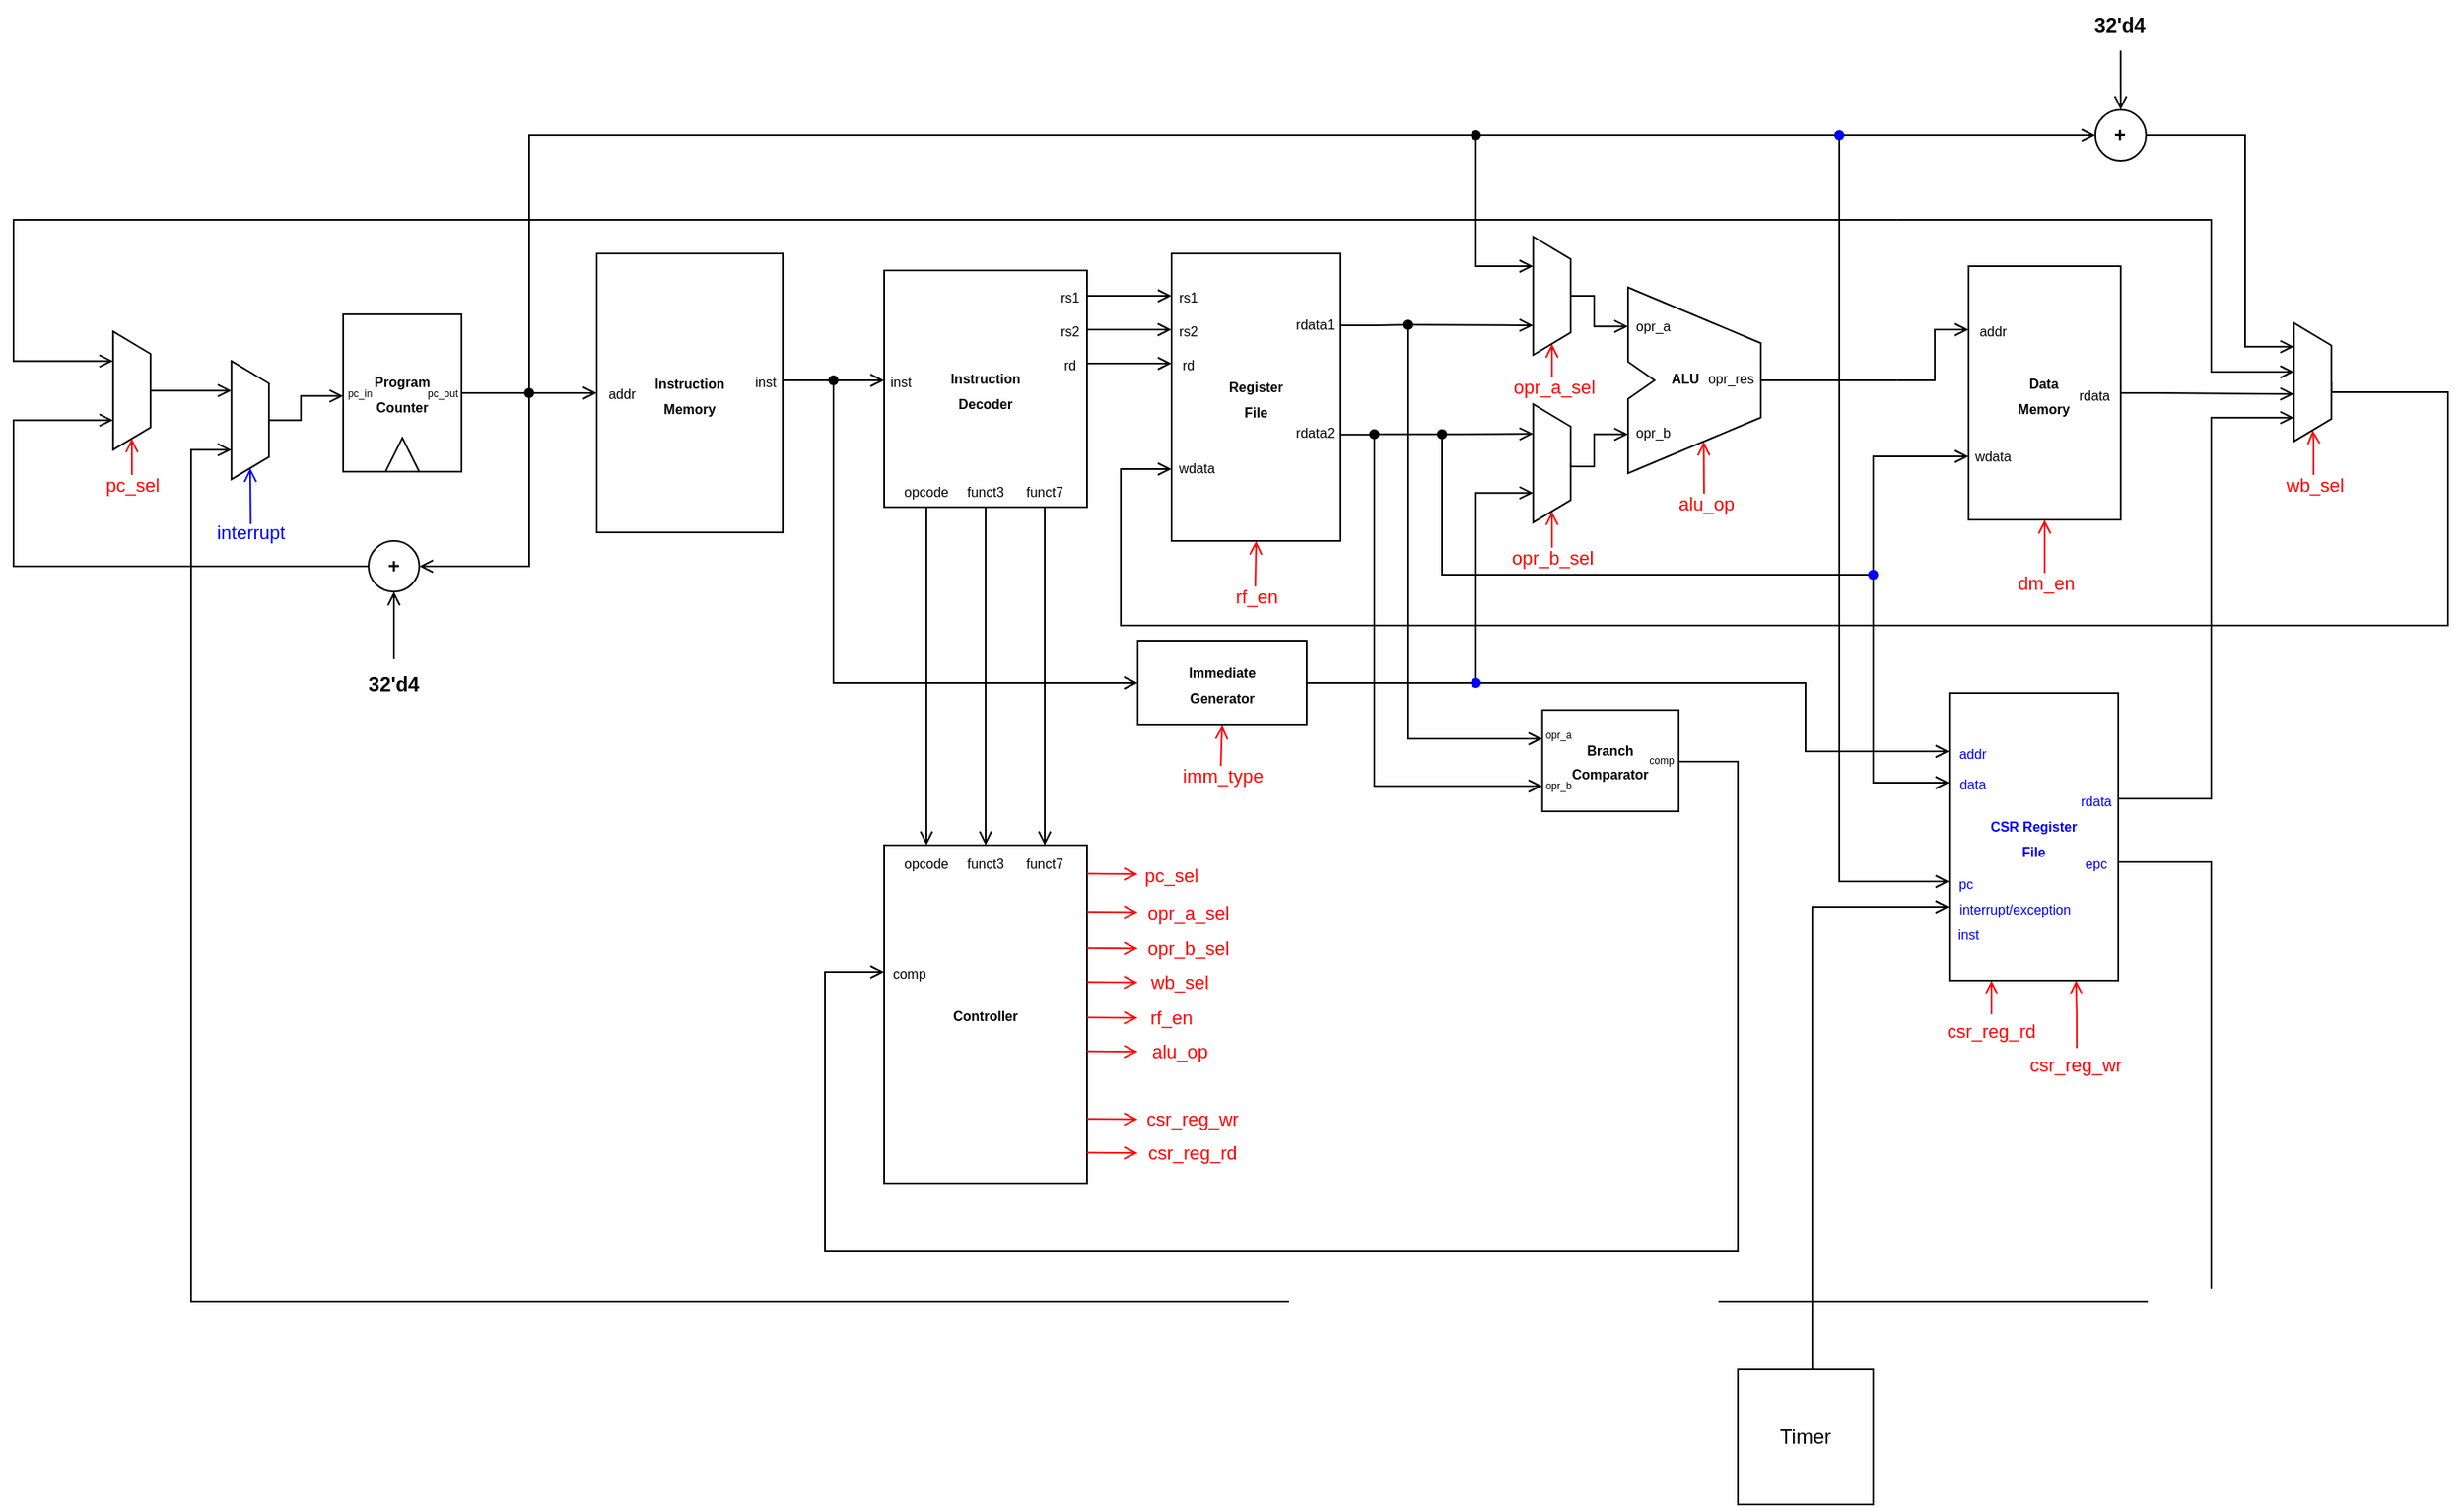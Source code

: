 <mxfile version="22.1.16" type="device">
  <diagram name="Page-1" id="CvoveaO1OZSmyB3_vTiZ">
    <mxGraphModel dx="2640" dy="1012" grid="0" gridSize="10" guides="1" tooltips="1" connect="1" arrows="1" fold="1" page="0" pageScale="1" pageWidth="850" pageHeight="1100" math="0" shadow="0">
      <root>
        <mxCell id="0" />
        <mxCell id="1" parent="0" />
        <mxCell id="l-devMn7kbsb3ufRhfBE-1" value="" style="edgeStyle=orthogonalEdgeStyle;shape=connector;rounded=0;orthogonalLoop=1;jettySize=auto;html=1;exitX=0.5;exitY=1;exitDx=0;exitDy=0;exitPerimeter=0;labelBackgroundColor=default;strokeColor=#ff0000;align=center;verticalAlign=middle;fontFamily=Helvetica;fontSize=11;fontColor=default;endArrow=open;entryX=0.5;entryY=1;entryDx=0;entryDy=0;entryPerimeter=0;endFill=0;" edge="1" parent="1" target="l-devMn7kbsb3ufRhfBE-3">
          <mxGeometry relative="1" as="geometry">
            <mxPoint x="454.5" y="420" as="sourcePoint" />
          </mxGeometry>
        </mxCell>
        <mxCell id="l-devMn7kbsb3ufRhfBE-2" value="&lt;font color=&quot;#ff0000&quot;&gt;rf_en&lt;/font&gt;" style="edgeLabel;html=1;align=center;verticalAlign=middle;resizable=0;points=[];fontSize=11;fontFamily=Helvetica;fontColor=default;" connectable="0" vertex="1" parent="l-devMn7kbsb3ufRhfBE-1">
          <mxGeometry x="-0.74" relative="1" as="geometry">
            <mxPoint y="6" as="offset" />
          </mxGeometry>
        </mxCell>
        <mxCell id="l-devMn7kbsb3ufRhfBE-3" value="&lt;b style=&quot;font-size: 8px;&quot;&gt;Register &lt;br&gt;File&lt;/b&gt;" style="rounded=0;whiteSpace=wrap;html=1;points=[[0,0,0,0,0],[0,0.25,0,0,0],[0,0.5,0,0,0],[0,0.75,0,0,0],[0,1,0,0,0],[0.25,0,0,0,0],[0.25,1,0,0,0],[0.5,0,0,0,0],[0.5,1,0,0,0],[0.75,0,0,0,0],[0.75,1,0,0,0],[1,0,0,0,0],[1,0.25,0,0,0],[1,0.5,0,0,0],[1,0.63,0,0,0],[1,0.75,0,0,0],[1,1,0,0,0]];" vertex="1" parent="1">
          <mxGeometry x="405" y="220" width="100" height="170" as="geometry" />
        </mxCell>
        <mxCell id="l-devMn7kbsb3ufRhfBE-4" value="&lt;b style=&quot;font-size: 8px;&quot;&gt;Instruction &lt;br&gt;Memory&lt;/b&gt;" style="rounded=0;whiteSpace=wrap;html=1;" vertex="1" parent="1">
          <mxGeometry x="65" y="220" width="110" height="165" as="geometry" />
        </mxCell>
        <mxCell id="l-devMn7kbsb3ufRhfBE-5" value="&lt;font style=&quot;font-size: 8px;&quot;&gt;&lt;b&gt;Instruction&lt;br&gt;Decoder&lt;/b&gt;&lt;/font&gt;" style="rounded=0;whiteSpace=wrap;html=1;" vertex="1" parent="1">
          <mxGeometry x="235" y="230" width="120" height="140" as="geometry" />
        </mxCell>
        <mxCell id="l-devMn7kbsb3ufRhfBE-6" style="edgeStyle=orthogonalEdgeStyle;rounded=0;orthogonalLoop=1;jettySize=auto;html=1;exitX=1;exitY=0.5;exitDx=0;exitDy=0;entryX=0;entryY=0.5;entryDx=0;entryDy=0;endArrow=open;endFill=0;" edge="1" parent="1" source="l-devMn7kbsb3ufRhfBE-18" target="l-devMn7kbsb3ufRhfBE-17">
          <mxGeometry relative="1" as="geometry" />
        </mxCell>
        <mxCell id="l-devMn7kbsb3ufRhfBE-7" value="&lt;font style=&quot;font-size: 8px;&quot;&gt;rs1&lt;/font&gt;" style="text;html=1;strokeColor=none;fillColor=none;align=center;verticalAlign=middle;whiteSpace=wrap;rounded=0;" vertex="1" parent="1">
          <mxGeometry x="405" y="240" width="20" height="10" as="geometry" />
        </mxCell>
        <mxCell id="l-devMn7kbsb3ufRhfBE-8" value="&lt;font style=&quot;font-size: 8px;&quot;&gt;rs2&lt;/font&gt;" style="text;html=1;strokeColor=none;fillColor=none;align=center;verticalAlign=middle;whiteSpace=wrap;rounded=0;" vertex="1" parent="1">
          <mxGeometry x="405" y="265" width="20" as="geometry" />
        </mxCell>
        <mxCell id="l-devMn7kbsb3ufRhfBE-9" value="&lt;font style=&quot;font-size: 8px;&quot;&gt;rd&lt;/font&gt;" style="text;html=1;strokeColor=none;fillColor=none;align=center;verticalAlign=middle;whiteSpace=wrap;rounded=0;" vertex="1" parent="1">
          <mxGeometry x="405" y="280" width="20" height="10" as="geometry" />
        </mxCell>
        <mxCell id="l-devMn7kbsb3ufRhfBE-10" value="&lt;font style=&quot;font-size: 8px;&quot;&gt;wdata&lt;/font&gt;" style="text;html=1;strokeColor=none;fillColor=none;align=center;verticalAlign=middle;whiteSpace=wrap;rounded=0;" vertex="1" parent="1">
          <mxGeometry x="405" y="341.1" width="30" height="10" as="geometry" />
        </mxCell>
        <mxCell id="l-devMn7kbsb3ufRhfBE-11" value="" style="endArrow=open;html=1;rounded=0;entryX=0;entryY=0.5;entryDx=0;entryDy=0;exitX=1;exitY=0.5;exitDx=0;exitDy=0;endFill=0;" edge="1" parent="1" source="l-devMn7kbsb3ufRhfBE-14" target="l-devMn7kbsb3ufRhfBE-7">
          <mxGeometry width="50" height="50" relative="1" as="geometry">
            <mxPoint x="355" y="250" as="sourcePoint" />
            <mxPoint x="405" y="200" as="targetPoint" />
          </mxGeometry>
        </mxCell>
        <mxCell id="l-devMn7kbsb3ufRhfBE-12" value="" style="endArrow=open;html=1;rounded=0;entryX=-0.004;entryY=0;entryDx=0;entryDy=0;entryPerimeter=0;exitX=1;exitY=0.5;exitDx=0;exitDy=0;endFill=0;" edge="1" parent="1" source="l-devMn7kbsb3ufRhfBE-16" target="l-devMn7kbsb3ufRhfBE-8">
          <mxGeometry width="50" height="50" relative="1" as="geometry">
            <mxPoint x="355" y="265" as="sourcePoint" />
            <mxPoint x="415" y="245" as="targetPoint" />
          </mxGeometry>
        </mxCell>
        <mxCell id="l-devMn7kbsb3ufRhfBE-13" value="" style="endArrow=open;html=1;rounded=0;exitX=1;exitY=0.5;exitDx=0;exitDy=0;entryX=0;entryY=0.5;entryDx=0;entryDy=0;endFill=0;" edge="1" parent="1" source="l-devMn7kbsb3ufRhfBE-15" target="l-devMn7kbsb3ufRhfBE-9">
          <mxGeometry width="50" height="50" relative="1" as="geometry">
            <mxPoint x="375" y="275" as="sourcePoint" />
            <mxPoint x="425" y="225" as="targetPoint" />
          </mxGeometry>
        </mxCell>
        <mxCell id="l-devMn7kbsb3ufRhfBE-14" value="&lt;font style=&quot;font-size: 8px;&quot;&gt;rs1&lt;/font&gt;" style="text;html=1;strokeColor=none;fillColor=none;align=center;verticalAlign=middle;whiteSpace=wrap;rounded=0;" vertex="1" parent="1">
          <mxGeometry x="335" y="240" width="20" height="10" as="geometry" />
        </mxCell>
        <mxCell id="l-devMn7kbsb3ufRhfBE-15" value="&lt;font style=&quot;font-size: 8px;&quot;&gt;rd&lt;/font&gt;" style="text;html=1;strokeColor=none;fillColor=none;align=center;verticalAlign=middle;whiteSpace=wrap;rounded=0;" vertex="1" parent="1">
          <mxGeometry x="335" y="280" width="20" height="10" as="geometry" />
        </mxCell>
        <mxCell id="l-devMn7kbsb3ufRhfBE-16" value="&lt;font style=&quot;font-size: 8px;&quot;&gt;rs2&lt;/font&gt;" style="text;html=1;strokeColor=none;fillColor=none;align=center;verticalAlign=middle;whiteSpace=wrap;rounded=0;" vertex="1" parent="1">
          <mxGeometry x="335" y="260" width="20" height="10" as="geometry" />
        </mxCell>
        <mxCell id="l-devMn7kbsb3ufRhfBE-17" value="&lt;font style=&quot;font-size: 8px;&quot;&gt;inst&lt;/font&gt;" style="text;html=1;strokeColor=none;fillColor=none;align=center;verticalAlign=middle;whiteSpace=wrap;rounded=0;" vertex="1" parent="1">
          <mxGeometry x="235" y="290" width="20" height="10" as="geometry" />
        </mxCell>
        <mxCell id="l-devMn7kbsb3ufRhfBE-18" value="&lt;font style=&quot;font-size: 8px;&quot;&gt;inst&lt;/font&gt;" style="text;html=1;strokeColor=none;fillColor=none;align=center;verticalAlign=middle;whiteSpace=wrap;rounded=0;" vertex="1" parent="1">
          <mxGeometry x="155" y="290" width="20" height="10" as="geometry" />
        </mxCell>
        <mxCell id="l-devMn7kbsb3ufRhfBE-19" style="edgeStyle=orthogonalEdgeStyle;rounded=0;orthogonalLoop=1;jettySize=auto;html=1;entryX=0.5;entryY=0;entryDx=0;entryDy=0;endArrow=open;endFill=0;" edge="1" parent="1" source="l-devMn7kbsb3ufRhfBE-20" target="l-devMn7kbsb3ufRhfBE-28">
          <mxGeometry relative="1" as="geometry">
            <mxPoint x="375" y="600.92" as="targetPoint" />
            <Array as="points">
              <mxPoint x="260" y="570" />
              <mxPoint x="260" y="570" />
            </Array>
          </mxGeometry>
        </mxCell>
        <mxCell id="l-devMn7kbsb3ufRhfBE-20" value="&lt;font style=&quot;font-size: 8px;&quot;&gt;opcode&lt;/font&gt;" style="text;html=1;strokeColor=none;fillColor=none;align=center;verticalAlign=middle;whiteSpace=wrap;rounded=0;" vertex="1" parent="1">
          <mxGeometry x="245" y="350" width="30" height="20" as="geometry" />
        </mxCell>
        <mxCell id="l-devMn7kbsb3ufRhfBE-21" style="edgeStyle=orthogonalEdgeStyle;rounded=0;orthogonalLoop=1;jettySize=auto;html=1;exitX=0.5;exitY=1;exitDx=0;exitDy=0;entryX=0.5;entryY=0;entryDx=0;entryDy=0;endArrow=open;endFill=0;" edge="1" parent="1" source="l-devMn7kbsb3ufRhfBE-22" target="l-devMn7kbsb3ufRhfBE-29">
          <mxGeometry relative="1" as="geometry" />
        </mxCell>
        <mxCell id="l-devMn7kbsb3ufRhfBE-22" value="&lt;font style=&quot;font-size: 8px;&quot;&gt;funct3&lt;/font&gt;" style="text;html=1;strokeColor=none;fillColor=none;align=center;verticalAlign=middle;whiteSpace=wrap;rounded=0;" vertex="1" parent="1">
          <mxGeometry x="280" y="350" width="30" height="20" as="geometry" />
        </mxCell>
        <mxCell id="l-devMn7kbsb3ufRhfBE-23" style="edgeStyle=orthogonalEdgeStyle;rounded=0;orthogonalLoop=1;jettySize=auto;html=1;exitX=0.5;exitY=1;exitDx=0;exitDy=0;entryX=0.5;entryY=0;entryDx=0;entryDy=0;endArrow=open;endFill=0;" edge="1" parent="1" source="l-devMn7kbsb3ufRhfBE-24" target="l-devMn7kbsb3ufRhfBE-30">
          <mxGeometry relative="1" as="geometry" />
        </mxCell>
        <mxCell id="l-devMn7kbsb3ufRhfBE-24" value="&lt;font style=&quot;font-size: 8px;&quot;&gt;funct7&lt;/font&gt;" style="text;html=1;strokeColor=none;fillColor=none;align=center;verticalAlign=middle;whiteSpace=wrap;rounded=0;" vertex="1" parent="1">
          <mxGeometry x="315" y="350" width="30" height="20" as="geometry" />
        </mxCell>
        <mxCell id="l-devMn7kbsb3ufRhfBE-25" style="edgeStyle=orthogonalEdgeStyle;rounded=0;orthogonalLoop=1;jettySize=auto;html=1;entryX=0.57;entryY=0.83;entryDx=0;entryDy=0;entryPerimeter=0;strokeColor=#ff0000;endArrow=open;endFill=0;" edge="1" parent="1" target="l-devMn7kbsb3ufRhfBE-32">
          <mxGeometry relative="1" as="geometry">
            <mxPoint x="685" y="400" as="targetPoint" />
            <mxPoint x="720" y="370" as="sourcePoint" />
          </mxGeometry>
        </mxCell>
        <mxCell id="l-devMn7kbsb3ufRhfBE-26" value="&lt;font color=&quot;#ff0000&quot;&gt;alu_op&lt;/font&gt;" style="edgeLabel;html=1;align=center;verticalAlign=middle;resizable=0;points=[];fontSize=11;fontFamily=Helvetica;fontColor=default;" connectable="0" vertex="1" parent="l-devMn7kbsb3ufRhfBE-25">
          <mxGeometry x="-0.888" relative="1" as="geometry">
            <mxPoint x="1" as="offset" />
          </mxGeometry>
        </mxCell>
        <mxCell id="l-devMn7kbsb3ufRhfBE-27" value="&lt;font style=&quot;font-size: 8px;&quot;&gt;&lt;b&gt;Controller&lt;/b&gt;&lt;/font&gt;" style="rounded=0;whiteSpace=wrap;html=1;points=[[0,0,0,0,0],[0,0.25,0,0,0],[0,0.5,0,0,0],[0,0.75,0,0,0],[0,1,0,0,0],[0.25,0,0,0,0],[0.25,1,0,0,0],[0.5,0,0,0,0],[0.5,1,0,0,0],[0.75,0,0,0,0],[0.75,1,0,0,0],[1,0.12,0,0,0],[1,0.31,0,0,0],[1,0.5,0,0,0],[1,0.69,0,0,0],[1,0.88,0,0,0]];" vertex="1" parent="1">
          <mxGeometry x="235" y="570" width="120" height="200" as="geometry" />
        </mxCell>
        <mxCell id="l-devMn7kbsb3ufRhfBE-28" value="&lt;font style=&quot;font-size: 8px;&quot;&gt;opcode&lt;/font&gt;" style="text;html=1;strokeColor=none;fillColor=none;align=center;verticalAlign=middle;whiteSpace=wrap;rounded=0;" vertex="1" parent="1">
          <mxGeometry x="245" y="570" width="30" height="20" as="geometry" />
        </mxCell>
        <mxCell id="l-devMn7kbsb3ufRhfBE-29" value="&lt;font style=&quot;font-size: 8px;&quot;&gt;funct3&lt;/font&gt;" style="text;html=1;strokeColor=none;fillColor=none;align=center;verticalAlign=middle;whiteSpace=wrap;rounded=0;" vertex="1" parent="1">
          <mxGeometry x="280" y="570" width="30" height="20" as="geometry" />
        </mxCell>
        <mxCell id="l-devMn7kbsb3ufRhfBE-30" value="&lt;font style=&quot;font-size: 8px;&quot;&gt;funct7&lt;/font&gt;" style="text;html=1;strokeColor=none;fillColor=none;align=center;verticalAlign=middle;whiteSpace=wrap;rounded=0;horizontal=1;" vertex="1" parent="1">
          <mxGeometry x="315" y="570" width="30" height="20" as="geometry" />
        </mxCell>
        <mxCell id="l-devMn7kbsb3ufRhfBE-31" style="edgeStyle=orthogonalEdgeStyle;rounded=0;orthogonalLoop=1;jettySize=auto;html=1;exitDx=0;exitDy=0;exitPerimeter=0;entryX=0;entryY=0.25;entryDx=0;entryDy=0;endArrow=open;endFill=0;" edge="1" parent="1" target="l-devMn7kbsb3ufRhfBE-37">
          <mxGeometry relative="1" as="geometry">
            <Array as="points">
              <mxPoint x="856.43" y="295" />
              <mxPoint x="856.43" y="265" />
            </Array>
            <mxPoint x="834.43" y="295" as="sourcePoint" />
          </mxGeometry>
        </mxCell>
        <mxCell id="l-devMn7kbsb3ufRhfBE-32" value="" style="verticalLabelPosition=bottom;verticalAlign=top;html=1;shape=mxgraph.basic.polygon;polyCoords=[[0,0],[1,0.3],[1,0.5],[1,0.7],[0,1],[0,0.6],[0.2,0.5],[0,0.4]];polyline=0;shadow=0;aspect=fixed;points=[[0,0.21,0,0,0],[0,0.79,0,0,0],[0.57,0.83,0,0,0],[1,0.5,0,0,0]];" vertex="1" parent="1">
          <mxGeometry x="675" y="240" width="78.57" height="110" as="geometry" />
        </mxCell>
        <mxCell id="l-devMn7kbsb3ufRhfBE-33" style="edgeStyle=orthogonalEdgeStyle;rounded=0;orthogonalLoop=1;jettySize=auto;html=1;exitDx=0;exitDy=0;entryX=0.75;entryY=1;entryDx=0;entryDy=0;endArrow=open;endFill=0;" edge="1" parent="1" source="l-devMn7kbsb3ufRhfBE-94" target="l-devMn7kbsb3ufRhfBE-70">
          <mxGeometry relative="1" as="geometry">
            <Array as="points">
              <mxPoint x="545" y="263" />
            </Array>
          </mxGeometry>
        </mxCell>
        <mxCell id="l-devMn7kbsb3ufRhfBE-34" style="edgeStyle=orthogonalEdgeStyle;rounded=0;orthogonalLoop=1;jettySize=auto;html=1;exitX=1;exitY=0.5;exitDx=0;exitDy=0;entryX=0.6;entryY=1;entryDx=0;entryDy=0;entryPerimeter=0;endArrow=open;endFill=0;fillColor=#e1d5e7;strokeColor=#000000;" edge="1" parent="1" source="l-devMn7kbsb3ufRhfBE-37" target="l-devMn7kbsb3ufRhfBE-122">
          <mxGeometry relative="1" as="geometry">
            <mxPoint x="1067.055" y="333.295" as="targetPoint" />
            <Array as="points">
              <mxPoint x="986" y="303" />
              <mxPoint x="1069" y="303" />
            </Array>
          </mxGeometry>
        </mxCell>
        <mxCell id="l-devMn7kbsb3ufRhfBE-35" style="edgeStyle=orthogonalEdgeStyle;shape=connector;rounded=0;orthogonalLoop=1;jettySize=auto;html=1;labelBackgroundColor=default;strokeColor=#ff0000;align=center;verticalAlign=middle;fontFamily=Helvetica;fontSize=11;fontColor=default;endArrow=open;entryX=0.5;entryY=1;entryDx=0;entryDy=0;endFill=0;" edge="1" parent="1" target="l-devMn7kbsb3ufRhfBE-37">
          <mxGeometry relative="1" as="geometry">
            <mxPoint x="921.43" y="410" as="sourcePoint" />
          </mxGeometry>
        </mxCell>
        <mxCell id="l-devMn7kbsb3ufRhfBE-36" value="&lt;font color=&quot;#ff0000&quot;&gt;dm_en&lt;/font&gt;" style="edgeLabel;html=1;align=center;verticalAlign=middle;resizable=0;points=[];fontSize=11;fontFamily=Helvetica;fontColor=default;" connectable="0" vertex="1" parent="l-devMn7kbsb3ufRhfBE-35">
          <mxGeometry x="-0.537" relative="1" as="geometry">
            <mxPoint y="12" as="offset" />
          </mxGeometry>
        </mxCell>
        <mxCell id="l-devMn7kbsb3ufRhfBE-37" value="&lt;font style=&quot;font-size: 8px;&quot;&gt;&lt;b&gt;Data&lt;br&gt;Memory&lt;/b&gt;&lt;/font&gt;" style="whiteSpace=wrap;html=1;" vertex="1" parent="1">
          <mxGeometry x="876.43" y="227.5" width="90" height="150" as="geometry" />
        </mxCell>
        <mxCell id="l-devMn7kbsb3ufRhfBE-38" style="edgeStyle=orthogonalEdgeStyle;shape=connector;rounded=0;orthogonalLoop=1;jettySize=auto;html=1;exitX=0.5;exitY=0;exitDx=0;exitDy=0;labelBackgroundColor=default;strokeColor=#000000;align=center;verticalAlign=middle;fontFamily=Helvetica;fontSize=11;fontColor=default;endArrow=open;entryX=0;entryY=0.75;entryDx=0;entryDy=0;entryPerimeter=0;endFill=0;" edge="1" parent="1" source="l-devMn7kbsb3ufRhfBE-122" target="l-devMn7kbsb3ufRhfBE-3">
          <mxGeometry relative="1" as="geometry">
            <mxPoint x="825" y="541.333" as="targetPoint" />
            <mxPoint x="1095.805" y="302.495" as="sourcePoint" />
            <Array as="points">
              <mxPoint x="1091" y="302" />
              <mxPoint x="1160" y="302" />
              <mxPoint x="1160" y="440" />
              <mxPoint x="375" y="440" />
              <mxPoint x="375" y="348" />
            </Array>
          </mxGeometry>
        </mxCell>
        <mxCell id="l-devMn7kbsb3ufRhfBE-39" value="" style="edgeStyle=orthogonalEdgeStyle;rounded=0;orthogonalLoop=1;jettySize=auto;html=1;exitX=1;exitY=0.5;exitDx=0;exitDy=0;entryDx=0;entryDy=0;endArrow=none;endFill=0;entryX=0.434;entryY=0.63;entryPerimeter=0;exitPerimeter=0;" edge="1" parent="1" source="l-devMn7kbsb3ufRhfBE-32">
          <mxGeometry relative="1" as="geometry">
            <mxPoint x="805.0" y="295" as="sourcePoint" />
            <mxPoint x="834.43" y="295" as="targetPoint" />
            <Array as="points">
              <mxPoint x="785" y="295" />
              <mxPoint x="785" y="295" />
            </Array>
          </mxGeometry>
        </mxCell>
        <mxCell id="l-devMn7kbsb3ufRhfBE-40" style="edgeStyle=orthogonalEdgeStyle;rounded=0;orthogonalLoop=1;jettySize=auto;html=1;entryX=0.4;entryY=1;entryDx=0;entryDy=0;entryPerimeter=0;endArrow=open;endFill=0;" edge="1" parent="1" target="l-devMn7kbsb3ufRhfBE-122">
          <mxGeometry relative="1" as="geometry">
            <mxPoint x="1067.055" y="302.495" as="targetPoint" />
            <Array as="points">
              <mxPoint x="1020" y="200" />
              <mxPoint x="1020" y="290" />
              <mxPoint x="1069" y="290" />
            </Array>
            <mxPoint x="834.43" y="200" as="sourcePoint" />
          </mxGeometry>
        </mxCell>
        <mxCell id="l-devMn7kbsb3ufRhfBE-41" style="edgeStyle=orthogonalEdgeStyle;shape=connector;rounded=0;orthogonalLoop=1;jettySize=auto;html=1;entryX=0;entryY=0.5;entryDx=0;entryDy=0;labelBackgroundColor=default;strokeColor=#000000;align=center;verticalAlign=middle;fontFamily=Helvetica;fontSize=11;fontColor=default;endArrow=open;endFill=0;exitX=0.55;exitY=0.767;exitDx=0;exitDy=0;exitPerimeter=0;" edge="1" parent="1" source="l-devMn7kbsb3ufRhfBE-144" target="l-devMn7kbsb3ufRhfBE-111">
          <mxGeometry relative="1" as="geometry">
            <Array as="points">
              <mxPoint x="780" y="474" />
              <mxPoint x="780" y="515" />
            </Array>
            <mxPoint x="834.43" y="295" as="sourcePoint" />
          </mxGeometry>
        </mxCell>
        <mxCell id="l-devMn7kbsb3ufRhfBE-42" value="" style="edgeStyle=orthogonalEdgeStyle;rounded=0;orthogonalLoop=1;jettySize=auto;html=1;entryX=0;entryY=0.5;entryDx=0;entryDy=0;endArrow=open;endFill=0;" edge="1" parent="1" source="l-devMn7kbsb3ufRhfBE-50" target="l-devMn7kbsb3ufRhfBE-4">
          <mxGeometry relative="1" as="geometry" />
        </mxCell>
        <mxCell id="l-devMn7kbsb3ufRhfBE-43" value="&lt;font style=&quot;font-size: 8px;&quot;&gt;&lt;b&gt;Program&lt;br&gt;Counter&lt;/b&gt;&lt;/font&gt;" style="rounded=0;whiteSpace=wrap;html=1;" vertex="1" parent="1">
          <mxGeometry x="-85" y="255.93" width="70" height="93.13" as="geometry" />
        </mxCell>
        <mxCell id="l-devMn7kbsb3ufRhfBE-44" value="" style="triangle;whiteSpace=wrap;html=1;rotation=-90;" vertex="1" parent="1">
          <mxGeometry x="-60" y="329.06" width="20" height="20" as="geometry" />
        </mxCell>
        <mxCell id="l-devMn7kbsb3ufRhfBE-45" value="&lt;b&gt;+&lt;/b&gt;" style="ellipse;whiteSpace=wrap;html=1;aspect=fixed;" vertex="1" parent="1">
          <mxGeometry x="951.43" y="135" width="30" height="30" as="geometry" />
        </mxCell>
        <mxCell id="l-devMn7kbsb3ufRhfBE-46" style="edgeStyle=orthogonalEdgeStyle;rounded=0;orthogonalLoop=1;jettySize=auto;html=1;entryX=0.2;entryY=1;entryDx=0;entryDy=0;entryPerimeter=0;endArrow=open;endFill=0;" edge="1" parent="1" source="l-devMn7kbsb3ufRhfBE-45" target="l-devMn7kbsb3ufRhfBE-122">
          <mxGeometry relative="1" as="geometry">
            <mxPoint x="1067.055" y="271.695" as="targetPoint" />
            <Array as="points">
              <mxPoint x="1040" y="150" />
              <mxPoint x="1040" y="275" />
            </Array>
          </mxGeometry>
        </mxCell>
        <mxCell id="l-devMn7kbsb3ufRhfBE-47" value="" style="edgeStyle=orthogonalEdgeStyle;rounded=0;orthogonalLoop=1;jettySize=auto;html=1;entryDx=0;entryDy=0;endArrow=none;endFill=0;" edge="1" parent="1" source="l-devMn7kbsb3ufRhfBE-43" target="l-devMn7kbsb3ufRhfBE-50">
          <mxGeometry relative="1" as="geometry">
            <mxPoint x="-15" y="302" as="sourcePoint" />
            <mxPoint x="65" y="303" as="targetPoint" />
          </mxGeometry>
        </mxCell>
        <mxCell id="l-devMn7kbsb3ufRhfBE-48" style="edgeStyle=orthogonalEdgeStyle;rounded=0;orthogonalLoop=1;jettySize=auto;html=1;entryX=0;entryY=0.5;entryDx=0;entryDy=0;endArrow=open;endFill=0;" edge="1" parent="1" source="l-devMn7kbsb3ufRhfBE-121" target="l-devMn7kbsb3ufRhfBE-45">
          <mxGeometry relative="1" as="geometry">
            <mxPoint x="816.43" y="160" as="targetPoint" />
            <Array as="points">
              <mxPoint x="816.43" y="150" />
              <mxPoint x="816.43" y="150" />
            </Array>
          </mxGeometry>
        </mxCell>
        <mxCell id="l-devMn7kbsb3ufRhfBE-49" style="edgeStyle=orthogonalEdgeStyle;rounded=0;orthogonalLoop=1;jettySize=auto;html=1;entryX=1;entryY=0.5;entryDx=0;entryDy=0;endArrow=open;endFill=0;" edge="1" parent="1" source="l-devMn7kbsb3ufRhfBE-50" target="l-devMn7kbsb3ufRhfBE-52">
          <mxGeometry relative="1" as="geometry">
            <Array as="points">
              <mxPoint x="25" y="405" />
            </Array>
          </mxGeometry>
        </mxCell>
        <mxCell id="l-devMn7kbsb3ufRhfBE-50" value="" style="shape=waypoint;sketch=0;fillStyle=solid;size=6;pointerEvents=1;points=[];fillColor=none;resizable=0;rotatable=0;perimeter=centerPerimeter;snapToPoint=1;" vertex="1" parent="1">
          <mxGeometry x="15" y="292.5" width="20" height="20" as="geometry" />
        </mxCell>
        <mxCell id="l-devMn7kbsb3ufRhfBE-51" style="edgeStyle=orthogonalEdgeStyle;rounded=0;orthogonalLoop=1;jettySize=auto;html=1;exitX=0.5;exitY=0;exitDx=0;exitDy=0;entryX=0.25;entryY=1;entryDx=0;entryDy=0;endArrow=open;endFill=0;" edge="1" parent="1" source="l-devMn7kbsb3ufRhfBE-79" target="l-devMn7kbsb3ufRhfBE-138">
          <mxGeometry relative="1" as="geometry">
            <Array as="points" />
          </mxGeometry>
        </mxCell>
        <mxCell id="l-devMn7kbsb3ufRhfBE-52" value="&lt;b&gt;+&lt;/b&gt;" style="ellipse;whiteSpace=wrap;html=1;aspect=fixed;" vertex="1" parent="1">
          <mxGeometry x="-70" y="390" width="30" height="30" as="geometry" />
        </mxCell>
        <mxCell id="l-devMn7kbsb3ufRhfBE-53" style="edgeStyle=orthogonalEdgeStyle;rounded=0;orthogonalLoop=1;jettySize=auto;html=1;entryX=0.5;entryY=1;entryDx=0;entryDy=0;endArrow=open;endFill=0;" edge="1" parent="1" source="l-devMn7kbsb3ufRhfBE-54" target="l-devMn7kbsb3ufRhfBE-52">
          <mxGeometry relative="1" as="geometry" />
        </mxCell>
        <mxCell id="l-devMn7kbsb3ufRhfBE-54" value="&lt;b&gt;32&#39;d4&lt;/b&gt;" style="text;html=1;strokeColor=none;fillColor=none;align=center;verticalAlign=middle;whiteSpace=wrap;rounded=0;" vertex="1" parent="1">
          <mxGeometry x="-85" y="460" width="60" height="30" as="geometry" />
        </mxCell>
        <mxCell id="l-devMn7kbsb3ufRhfBE-55" style="edgeStyle=orthogonalEdgeStyle;rounded=0;orthogonalLoop=1;jettySize=auto;html=1;entryX=0.5;entryY=0;entryDx=0;entryDy=0;endArrow=open;endFill=0;" edge="1" parent="1" source="l-devMn7kbsb3ufRhfBE-56" target="l-devMn7kbsb3ufRhfBE-45">
          <mxGeometry relative="1" as="geometry" />
        </mxCell>
        <mxCell id="l-devMn7kbsb3ufRhfBE-56" value="&lt;b&gt;32&#39;d4&lt;/b&gt;" style="text;html=1;strokeColor=none;fillColor=none;align=center;verticalAlign=middle;whiteSpace=wrap;rounded=0;" vertex="1" parent="1">
          <mxGeometry x="936.43" y="70" width="60" height="30" as="geometry" />
        </mxCell>
        <mxCell id="l-devMn7kbsb3ufRhfBE-57" value="&lt;font style=&quot;font-size: 8px;&quot;&gt;addr&lt;/font&gt;" style="text;html=1;strokeColor=none;fillColor=none;align=center;verticalAlign=middle;whiteSpace=wrap;rounded=0;" vertex="1" parent="1">
          <mxGeometry x="65" y="297.49" width="30" height="10" as="geometry" />
        </mxCell>
        <mxCell id="l-devMn7kbsb3ufRhfBE-58" style="edgeStyle=orthogonalEdgeStyle;rounded=0;orthogonalLoop=1;jettySize=auto;html=1;entryX=1;entryY=0.5;entryDx=0;entryDy=0;strokeColor=#ff0000;endArrow=open;endFill=0;" edge="1" parent="1" target="l-devMn7kbsb3ufRhfBE-60">
          <mxGeometry relative="1" as="geometry">
            <mxPoint x="630" y="400" as="sourcePoint" />
          </mxGeometry>
        </mxCell>
        <mxCell id="l-devMn7kbsb3ufRhfBE-59" value="&lt;font color=&quot;#ff0000&quot;&gt;opr_b_sel&lt;/font&gt;" style="edgeLabel;html=1;align=center;verticalAlign=middle;resizable=0;points=[];fontSize=11;fontFamily=Helvetica;fontColor=default;" connectable="0" vertex="1" parent="l-devMn7kbsb3ufRhfBE-58">
          <mxGeometry x="-0.859" y="1" relative="1" as="geometry">
            <mxPoint x="1" y="2" as="offset" />
          </mxGeometry>
        </mxCell>
        <mxCell id="l-devMn7kbsb3ufRhfBE-60" value="" style="shape=trapezoid;perimeter=trapezoidPerimeter;whiteSpace=wrap;html=1;fixedSize=1;rotation=90;size=13.27;" vertex="1" parent="1">
          <mxGeometry x="595" y="333" width="70" height="22.2" as="geometry" />
        </mxCell>
        <mxCell id="l-devMn7kbsb3ufRhfBE-61" style="edgeStyle=orthogonalEdgeStyle;rounded=0;orthogonalLoop=1;jettySize=auto;html=1;exitX=0.5;exitY=0;exitDx=0;exitDy=0;exitPerimeter=0;entryX=0;entryY=0.79;entryDx=0;entryDy=0;entryPerimeter=0;endArrow=open;endFill=0;" edge="1" parent="1" source="l-devMn7kbsb3ufRhfBE-60" target="l-devMn7kbsb3ufRhfBE-32">
          <mxGeometry relative="1" as="geometry">
            <Array as="points">
              <mxPoint x="655" y="346" />
              <mxPoint x="655" y="327" />
            </Array>
          </mxGeometry>
        </mxCell>
        <mxCell id="l-devMn7kbsb3ufRhfBE-62" style="edgeStyle=orthogonalEdgeStyle;rounded=0;orthogonalLoop=1;jettySize=auto;html=1;entryX=0.75;entryY=1;entryDx=0;entryDy=0;exitDx=0;exitDy=0;endArrow=open;endFill=0;" edge="1" parent="1" source="l-devMn7kbsb3ufRhfBE-144" target="l-devMn7kbsb3ufRhfBE-60">
          <mxGeometry relative="1" as="geometry">
            <Array as="points">
              <mxPoint x="585" y="475" />
              <mxPoint x="585" y="362" />
            </Array>
          </mxGeometry>
        </mxCell>
        <mxCell id="l-devMn7kbsb3ufRhfBE-63" style="edgeStyle=orthogonalEdgeStyle;rounded=0;orthogonalLoop=1;jettySize=auto;html=1;strokeColor=#FF0000;endArrow=open;endFill=0;" edge="1" parent="1" target="l-devMn7kbsb3ufRhfBE-65">
          <mxGeometry relative="1" as="geometry">
            <mxPoint x="434" y="529" as="sourcePoint" />
          </mxGeometry>
        </mxCell>
        <mxCell id="l-devMn7kbsb3ufRhfBE-64" value="&lt;font color=&quot;#ff0000&quot;&gt;imm_type&lt;/font&gt;" style="edgeLabel;html=1;align=center;verticalAlign=middle;resizable=0;points=[];fontSize=11;fontFamily=Helvetica;fontColor=default;" connectable="0" vertex="1" parent="l-devMn7kbsb3ufRhfBE-63">
          <mxGeometry x="-0.64" y="1" relative="1" as="geometry">
            <mxPoint x="2" y="5" as="offset" />
          </mxGeometry>
        </mxCell>
        <mxCell id="l-devMn7kbsb3ufRhfBE-65" value="&lt;font style=&quot;font-size: 8px;&quot;&gt;&lt;b&gt;Immediate&lt;br&gt;Generator&lt;/b&gt;&lt;/font&gt;" style="rounded=0;whiteSpace=wrap;html=1;" vertex="1" parent="1">
          <mxGeometry x="385" y="449" width="100" height="50" as="geometry" />
        </mxCell>
        <mxCell id="l-devMn7kbsb3ufRhfBE-66" style="edgeStyle=orthogonalEdgeStyle;rounded=0;orthogonalLoop=1;jettySize=auto;html=1;entryX=0;entryY=0.5;entryDx=0;entryDy=0;endArrow=open;endFill=0;" edge="1" parent="1" source="l-devMn7kbsb3ufRhfBE-67" target="l-devMn7kbsb3ufRhfBE-65">
          <mxGeometry relative="1" as="geometry">
            <Array as="points">
              <mxPoint x="205" y="474" />
            </Array>
          </mxGeometry>
        </mxCell>
        <mxCell id="l-devMn7kbsb3ufRhfBE-67" value="" style="shape=waypoint;sketch=0;fillStyle=solid;size=6;pointerEvents=1;points=[];fillColor=none;resizable=0;rotatable=0;perimeter=centerPerimeter;snapToPoint=1;" vertex="1" parent="1">
          <mxGeometry x="195" y="285" width="20" height="20" as="geometry" />
        </mxCell>
        <mxCell id="l-devMn7kbsb3ufRhfBE-68" style="edgeStyle=orthogonalEdgeStyle;rounded=0;orthogonalLoop=1;jettySize=auto;html=1;entryX=1;entryY=0.5;entryDx=0;entryDy=0;strokeColor=#ff0000;endArrow=open;endFill=0;" edge="1" parent="1" target="l-devMn7kbsb3ufRhfBE-70">
          <mxGeometry relative="1" as="geometry">
            <mxPoint x="630" y="300" as="sourcePoint" />
          </mxGeometry>
        </mxCell>
        <mxCell id="l-devMn7kbsb3ufRhfBE-69" value="&lt;font color=&quot;#ff0000&quot;&gt;opr_a_sel&lt;/font&gt;" style="edgeLabel;html=1;align=center;verticalAlign=middle;resizable=0;points=[];fontSize=11;fontFamily=Helvetica;fontColor=default;" connectable="0" vertex="1" parent="l-devMn7kbsb3ufRhfBE-68">
          <mxGeometry x="-0.907" y="-1" relative="1" as="geometry">
            <mxPoint as="offset" />
          </mxGeometry>
        </mxCell>
        <mxCell id="l-devMn7kbsb3ufRhfBE-70" value="" style="shape=trapezoid;perimeter=trapezoidPerimeter;whiteSpace=wrap;html=1;fixedSize=1;rotation=90;size=13.27;" vertex="1" parent="1">
          <mxGeometry x="595" y="233.9" width="70" height="22.2" as="geometry" />
        </mxCell>
        <mxCell id="l-devMn7kbsb3ufRhfBE-71" value="" style="edgeStyle=orthogonalEdgeStyle;rounded=0;orthogonalLoop=1;jettySize=auto;html=1;endArrow=none;endFill=0;strokeColor=#000000;" edge="1" parent="1" source="l-devMn7kbsb3ufRhfBE-96" target="l-devMn7kbsb3ufRhfBE-50">
          <mxGeometry relative="1" as="geometry">
            <mxPoint x="565" y="170" as="sourcePoint" />
            <mxPoint x="-145" y="285" as="targetPoint" />
            <Array as="points">
              <mxPoint x="25" y="150" />
            </Array>
          </mxGeometry>
        </mxCell>
        <mxCell id="l-devMn7kbsb3ufRhfBE-72" style="edgeStyle=orthogonalEdgeStyle;rounded=0;orthogonalLoop=1;jettySize=auto;html=1;entryX=0.25;entryY=1;entryDx=0;entryDy=0;endArrow=open;endFill=0;" edge="1" parent="1" source="l-devMn7kbsb3ufRhfBE-96" target="l-devMn7kbsb3ufRhfBE-70">
          <mxGeometry relative="1" as="geometry">
            <mxPoint x="585" y="170" as="sourcePoint" />
            <Array as="points">
              <mxPoint x="585" y="228" />
            </Array>
          </mxGeometry>
        </mxCell>
        <mxCell id="l-devMn7kbsb3ufRhfBE-73" style="edgeStyle=orthogonalEdgeStyle;rounded=0;orthogonalLoop=1;jettySize=auto;html=1;entryX=0;entryY=0.21;entryDx=0;entryDy=0;entryPerimeter=0;exitX=0.5;exitY=0;exitDx=0;exitDy=0;endArrow=open;endFill=0;" edge="1" parent="1" source="l-devMn7kbsb3ufRhfBE-70" target="l-devMn7kbsb3ufRhfBE-32">
          <mxGeometry relative="1" as="geometry">
            <mxPoint x="635" y="260" as="sourcePoint" />
            <Array as="points">
              <mxPoint x="655" y="245" />
              <mxPoint x="655" y="263" />
            </Array>
          </mxGeometry>
        </mxCell>
        <mxCell id="l-devMn7kbsb3ufRhfBE-74" style="edgeStyle=orthogonalEdgeStyle;shape=connector;rounded=0;orthogonalLoop=1;jettySize=auto;html=1;labelBackgroundColor=default;strokeColor=#000000;align=center;verticalAlign=middle;fontFamily=Helvetica;fontSize=11;fontColor=default;endArrow=open;exitX=1;exitY=0.75;exitDx=0;exitDy=0;entryX=0;entryY=0.5;entryDx=0;entryDy=0;endFill=0;" edge="1" parent="1" source="l-devMn7kbsb3ufRhfBE-81" target="l-devMn7kbsb3ufRhfBE-80">
          <mxGeometry relative="1" as="geometry">
            <mxPoint x="245" y="626.5" as="targetPoint" />
            <mxPoint x="755.71" y="521.5" as="sourcePoint" />
            <Array as="points">
              <mxPoint x="740" y="521" />
              <mxPoint x="740" y="810" />
              <mxPoint x="200" y="810" />
              <mxPoint x="200" y="645" />
            </Array>
          </mxGeometry>
        </mxCell>
        <mxCell id="l-devMn7kbsb3ufRhfBE-75" value="&lt;font style=&quot;font-size: 8px;&quot;&gt;&lt;b&gt;Branch&lt;br&gt;Comparator&lt;/b&gt;&lt;/font&gt;" style="whiteSpace=wrap;html=1;fontFamily=Helvetica;fontSize=11;fontColor=default;" vertex="1" parent="1">
          <mxGeometry x="624.29" y="490" width="80.71" height="60" as="geometry" />
        </mxCell>
        <mxCell id="l-devMn7kbsb3ufRhfBE-76" style="edgeStyle=orthogonalEdgeStyle;shape=connector;rounded=0;orthogonalLoop=1;jettySize=auto;html=1;entryX=0;entryY=1;entryDx=0;entryDy=0;labelBackgroundColor=default;strokeColor=#000000;align=center;verticalAlign=middle;fontFamily=Helvetica;fontSize=11;fontColor=default;endArrow=open;endFill=0;" edge="1" parent="1" source="l-devMn7kbsb3ufRhfBE-94" target="l-devMn7kbsb3ufRhfBE-82">
          <mxGeometry relative="1" as="geometry">
            <mxPoint x="635" y="280" as="sourcePoint" />
            <mxPoint x="675.0" y="507" as="targetPoint" />
            <Array as="points">
              <mxPoint x="545" y="507" />
            </Array>
          </mxGeometry>
        </mxCell>
        <mxCell id="l-devMn7kbsb3ufRhfBE-77" style="edgeStyle=orthogonalEdgeStyle;shape=connector;rounded=0;orthogonalLoop=1;jettySize=auto;html=1;labelBackgroundColor=default;strokeColor=#000000;align=center;verticalAlign=middle;fontFamily=Helvetica;fontSize=11;fontColor=default;endArrow=open;entryX=0;entryY=0.75;entryDx=0;entryDy=0;endFill=0;" edge="1" parent="1" source="l-devMn7kbsb3ufRhfBE-92" target="l-devMn7kbsb3ufRhfBE-75">
          <mxGeometry relative="1" as="geometry">
            <mxPoint x="615" y="250" as="targetPoint" />
            <mxPoint x="535" y="330" as="sourcePoint" />
            <Array as="points">
              <mxPoint x="525" y="535" />
            </Array>
          </mxGeometry>
        </mxCell>
        <mxCell id="l-devMn7kbsb3ufRhfBE-78" value="" style="edgeStyle=orthogonalEdgeStyle;rounded=0;orthogonalLoop=1;jettySize=auto;html=1;exitX=0;exitY=0.5;exitDx=0;exitDy=0;entryX=0.75;entryY=1;entryDx=0;entryDy=0;endArrow=open;endFill=0;" edge="1" parent="1" source="l-devMn7kbsb3ufRhfBE-52" target="l-devMn7kbsb3ufRhfBE-79">
          <mxGeometry relative="1" as="geometry">
            <mxPoint x="-70" y="405" as="sourcePoint" />
            <mxPoint x="-85" y="302" as="targetPoint" />
            <Array as="points">
              <mxPoint x="-280" y="405" />
              <mxPoint x="-280" y="319" />
            </Array>
          </mxGeometry>
        </mxCell>
        <mxCell id="l-devMn7kbsb3ufRhfBE-79" value="" style="shape=trapezoid;perimeter=trapezoidPerimeter;whiteSpace=wrap;html=1;fixedSize=1;rotation=90;size=13.27;" vertex="1" parent="1">
          <mxGeometry x="-245" y="290.0" width="70" height="22.2" as="geometry" />
        </mxCell>
        <mxCell id="l-devMn7kbsb3ufRhfBE-80" value="&lt;font style=&quot;font-size: 8px;&quot;&gt;comp&lt;/font&gt;" style="text;html=1;strokeColor=none;fillColor=none;align=center;verticalAlign=middle;whiteSpace=wrap;rounded=0;" vertex="1" parent="1">
          <mxGeometry x="235" y="635" width="30" height="20" as="geometry" />
        </mxCell>
        <mxCell id="l-devMn7kbsb3ufRhfBE-81" value="&lt;font style=&quot;font-size: 6px;&quot;&gt;comp&lt;/font&gt;" style="text;html=1;strokeColor=none;fillColor=none;align=center;verticalAlign=middle;whiteSpace=wrap;rounded=0;" vertex="1" parent="1">
          <mxGeometry x="685" y="513" width="20" height="10" as="geometry" />
        </mxCell>
        <mxCell id="l-devMn7kbsb3ufRhfBE-82" value="&lt;font style=&quot;font-size: 6px;&quot;&gt;opr_a&lt;/font&gt;" style="text;html=1;strokeColor=none;fillColor=none;align=center;verticalAlign=middle;whiteSpace=wrap;rounded=0;" vertex="1" parent="1">
          <mxGeometry x="624.29" y="499" width="20" height="8" as="geometry" />
        </mxCell>
        <mxCell id="l-devMn7kbsb3ufRhfBE-83" value="&lt;font style=&quot;font-size: 6px;&quot;&gt;opr_b&lt;/font&gt;" style="text;html=1;strokeColor=none;fillColor=none;align=center;verticalAlign=middle;whiteSpace=wrap;rounded=0;" vertex="1" parent="1">
          <mxGeometry x="624.29" y="529" width="20" height="8" as="geometry" />
        </mxCell>
        <mxCell id="l-devMn7kbsb3ufRhfBE-84" value="&lt;font style=&quot;font-size: 6px;&quot;&gt;pc_in&lt;/font&gt;" style="text;html=1;strokeColor=none;fillColor=none;align=center;verticalAlign=middle;whiteSpace=wrap;rounded=0;" vertex="1" parent="1">
          <mxGeometry x="-85" y="293" width="20" height="15" as="geometry" />
        </mxCell>
        <mxCell id="l-devMn7kbsb3ufRhfBE-85" value="&lt;font style=&quot;font-size: 6px;&quot;&gt;pc_out&lt;/font&gt;" style="text;html=1;strokeColor=none;fillColor=none;align=center;verticalAlign=middle;whiteSpace=wrap;rounded=0;" vertex="1" parent="1">
          <mxGeometry x="-37" y="296" width="22" height="10" as="geometry" />
        </mxCell>
        <mxCell id="l-devMn7kbsb3ufRhfBE-86" style="edgeStyle=orthogonalEdgeStyle;shape=connector;rounded=0;orthogonalLoop=1;jettySize=auto;html=1;entryX=0;entryY=0.75;entryDx=0;entryDy=0;labelBackgroundColor=default;strokeColor=#000000;align=center;verticalAlign=middle;fontFamily=Helvetica;fontSize=11;fontColor=default;endArrow=open;endFill=0;" edge="1" parent="1" source="l-devMn7kbsb3ufRhfBE-89" target="l-devMn7kbsb3ufRhfBE-37">
          <mxGeometry relative="1" as="geometry">
            <Array as="points">
              <mxPoint x="565" y="410" />
              <mxPoint x="820" y="410" />
              <mxPoint x="820" y="340" />
            </Array>
          </mxGeometry>
        </mxCell>
        <mxCell id="l-devMn7kbsb3ufRhfBE-87" value="&lt;font style=&quot;font-size: 8px;&quot;&gt;rdata2&lt;/font&gt;" style="text;html=1;strokeColor=none;fillColor=none;align=center;verticalAlign=middle;whiteSpace=wrap;rounded=0;" vertex="1" parent="1">
          <mxGeometry x="475" y="320" width="30" height="10" as="geometry" />
        </mxCell>
        <mxCell id="l-devMn7kbsb3ufRhfBE-88" value="&lt;font style=&quot;font-size: 8px;&quot;&gt;rdata1&lt;/font&gt;" style="text;html=1;strokeColor=none;fillColor=none;align=center;verticalAlign=middle;whiteSpace=wrap;rounded=0;" vertex="1" parent="1">
          <mxGeometry x="475" y="256.1" width="30" height="10" as="geometry" />
        </mxCell>
        <mxCell id="l-devMn7kbsb3ufRhfBE-89" value="" style="shape=waypoint;sketch=0;fillStyle=solid;size=6;pointerEvents=1;points=[];fillColor=none;resizable=0;rotatable=0;perimeter=centerPerimeter;snapToPoint=1;fontFamily=Helvetica;fontSize=11;fontColor=default;" vertex="1" parent="1">
          <mxGeometry x="555" y="316.87" width="20" height="20" as="geometry" />
        </mxCell>
        <mxCell id="l-devMn7kbsb3ufRhfBE-90" value="" style="edgeStyle=orthogonalEdgeStyle;rounded=0;orthogonalLoop=1;jettySize=auto;html=1;entryDx=0;entryDy=0;entryPerimeter=0;exitX=1;exitY=0.63;exitDx=0;exitDy=0;exitPerimeter=0;endArrow=none;endFill=0;" edge="1" parent="1" source="l-devMn7kbsb3ufRhfBE-3" target="l-devMn7kbsb3ufRhfBE-92">
          <mxGeometry relative="1" as="geometry">
            <mxPoint x="505" y="327" as="sourcePoint" />
            <mxPoint x="555" y="327" as="targetPoint" />
            <Array as="points" />
          </mxGeometry>
        </mxCell>
        <mxCell id="l-devMn7kbsb3ufRhfBE-91" style="edgeStyle=orthogonalEdgeStyle;shape=connector;rounded=0;orthogonalLoop=1;jettySize=auto;html=1;entryX=0.25;entryY=1;entryDx=0;entryDy=0;labelBackgroundColor=default;strokeColor=#000000;align=center;verticalAlign=middle;fontFamily=Helvetica;fontSize=11;fontColor=default;endArrow=open;endFill=0;" edge="1" parent="1" source="l-devMn7kbsb3ufRhfBE-92" target="l-devMn7kbsb3ufRhfBE-60">
          <mxGeometry relative="1" as="geometry" />
        </mxCell>
        <mxCell id="l-devMn7kbsb3ufRhfBE-92" value="" style="shape=waypoint;sketch=0;fillStyle=solid;size=6;pointerEvents=1;points=[];fillColor=none;resizable=0;rotatable=0;perimeter=centerPerimeter;snapToPoint=1;fontFamily=Helvetica;fontSize=11;fontColor=default;" vertex="1" parent="1">
          <mxGeometry x="515" y="316.87" width="20" height="20" as="geometry" />
        </mxCell>
        <mxCell id="l-devMn7kbsb3ufRhfBE-93" value="" style="edgeStyle=orthogonalEdgeStyle;rounded=0;orthogonalLoop=1;jettySize=auto;html=1;exitX=1;exitY=0.25;exitDx=0;exitDy=0;exitPerimeter=0;endArrow=none;endFill=0;" edge="1" parent="1" source="l-devMn7kbsb3ufRhfBE-3" target="l-devMn7kbsb3ufRhfBE-94">
          <mxGeometry relative="1" as="geometry">
            <mxPoint x="505" y="263" as="sourcePoint" />
            <mxPoint x="525" y="280" as="targetPoint" />
          </mxGeometry>
        </mxCell>
        <mxCell id="l-devMn7kbsb3ufRhfBE-94" value="" style="shape=waypoint;sketch=0;fillStyle=solid;size=6;pointerEvents=1;points=[];fillColor=none;resizable=0;rotatable=0;perimeter=centerPerimeter;snapToPoint=1;fontFamily=Helvetica;fontSize=11;fontColor=default;" vertex="1" parent="1">
          <mxGeometry x="535" y="252.1" width="20" height="20" as="geometry" />
        </mxCell>
        <mxCell id="l-devMn7kbsb3ufRhfBE-95" value="" style="edgeStyle=orthogonalEdgeStyle;rounded=0;orthogonalLoop=1;jettySize=auto;html=1;entryDx=0;entryDy=0;endArrow=open;endFill=0;" edge="1" parent="1" target="l-devMn7kbsb3ufRhfBE-96">
          <mxGeometry relative="1" as="geometry">
            <mxPoint x="585" y="150" as="sourcePoint" />
            <mxPoint x="619" y="207" as="targetPoint" />
            <Array as="points" />
          </mxGeometry>
        </mxCell>
        <mxCell id="l-devMn7kbsb3ufRhfBE-96" value="" style="shape=waypoint;sketch=0;fillStyle=solid;size=6;pointerEvents=1;points=[];fillColor=none;resizable=0;rotatable=0;perimeter=centerPerimeter;snapToPoint=1;" vertex="1" parent="1">
          <mxGeometry x="575" y="140" width="20" height="20" as="geometry" />
        </mxCell>
        <mxCell id="l-devMn7kbsb3ufRhfBE-97" style="edgeStyle=orthogonalEdgeStyle;shape=connector;rounded=0;orthogonalLoop=1;jettySize=auto;html=1;labelBackgroundColor=default;strokeColor=#ff0000;align=center;verticalAlign=middle;fontFamily=Helvetica;fontSize=11;fontColor=default;endArrow=open;entryX=1;entryY=0.5;entryDx=0;entryDy=0;endFill=0;" edge="1" parent="1" target="l-devMn7kbsb3ufRhfBE-122">
          <mxGeometry relative="1" as="geometry">
            <mxPoint x="1079.5" y="331.545" as="targetPoint" />
            <mxPoint x="1080.5" y="360.69" as="sourcePoint" />
            <Array as="points">
              <mxPoint x="1080" y="331" />
              <mxPoint x="1080" y="331" />
            </Array>
          </mxGeometry>
        </mxCell>
        <mxCell id="l-devMn7kbsb3ufRhfBE-98" value="&lt;font color=&quot;#ff0000&quot;&gt;wb_sel&lt;/font&gt;" style="edgeLabel;html=1;align=center;verticalAlign=middle;resizable=0;points=[];fontSize=11;fontFamily=Helvetica;fontColor=default;" connectable="0" vertex="1" parent="l-devMn7kbsb3ufRhfBE-97">
          <mxGeometry x="-0.377" relative="1" as="geometry">
            <mxPoint y="8" as="offset" />
          </mxGeometry>
        </mxCell>
        <mxCell id="l-devMn7kbsb3ufRhfBE-99" style="edgeStyle=orthogonalEdgeStyle;rounded=0;orthogonalLoop=1;jettySize=auto;html=1;entryX=1;entryY=0.5;entryDx=0;entryDy=0;strokeColor=#ff0000;endArrow=open;endFill=0;" edge="1" parent="1" target="l-devMn7kbsb3ufRhfBE-79">
          <mxGeometry relative="1" as="geometry">
            <mxPoint x="-210.22" y="335.18" as="targetPoint" />
            <mxPoint x="-210" y="358.61" as="sourcePoint" />
          </mxGeometry>
        </mxCell>
        <mxCell id="l-devMn7kbsb3ufRhfBE-100" value="&lt;font color=&quot;#ff0000&quot;&gt;pc_sel&lt;/font&gt;" style="edgeLabel;html=1;align=center;verticalAlign=middle;resizable=0;points=[];fontSize=11;fontFamily=Helvetica;fontColor=default;" connectable="0" vertex="1" parent="l-devMn7kbsb3ufRhfBE-99">
          <mxGeometry x="-0.327" y="-1" relative="1" as="geometry">
            <mxPoint x="-1" y="8" as="offset" />
          </mxGeometry>
        </mxCell>
        <mxCell id="l-devMn7kbsb3ufRhfBE-101" style="edgeStyle=orthogonalEdgeStyle;shape=connector;rounded=0;orthogonalLoop=1;jettySize=auto;html=1;entryX=0.25;entryY=1;entryDx=0;entryDy=0;labelBackgroundColor=default;strokeColor=#000000;align=center;verticalAlign=middle;fontFamily=Helvetica;fontSize=11;fontColor=default;endArrow=open;endFill=0;" edge="1" parent="1" target="l-devMn7kbsb3ufRhfBE-79">
          <mxGeometry relative="1" as="geometry">
            <Array as="points">
              <mxPoint x="-280" y="200" />
              <mxPoint x="-280" y="284" />
            </Array>
            <mxPoint x="834.43" y="200" as="sourcePoint" />
          </mxGeometry>
        </mxCell>
        <mxCell id="l-devMn7kbsb3ufRhfBE-102" value="&lt;font style=&quot;font-size: 8px;&quot;&gt;opr_a&lt;/font&gt;" style="text;html=1;strokeColor=none;fillColor=none;align=center;verticalAlign=middle;whiteSpace=wrap;rounded=0;" vertex="1" parent="1">
          <mxGeometry x="675" y="257.1" width="30" height="10" as="geometry" />
        </mxCell>
        <mxCell id="l-devMn7kbsb3ufRhfBE-103" value="&lt;font style=&quot;font-size: 8px;&quot;&gt;opr_b&lt;/font&gt;" style="text;html=1;strokeColor=none;fillColor=none;align=center;verticalAlign=middle;whiteSpace=wrap;rounded=0;" vertex="1" parent="1">
          <mxGeometry x="675" y="320" width="30" height="10" as="geometry" />
        </mxCell>
        <mxCell id="l-devMn7kbsb3ufRhfBE-104" value="&lt;font style=&quot;font-size: 8px;&quot;&gt;opr_res&lt;/font&gt;" style="text;html=1;strokeColor=none;fillColor=none;align=center;verticalAlign=middle;whiteSpace=wrap;rounded=0;" vertex="1" parent="1">
          <mxGeometry x="720.71" y="288.12" width="30" height="10" as="geometry" />
        </mxCell>
        <mxCell id="l-devMn7kbsb3ufRhfBE-105" value="&lt;font style=&quot;font-size: 8px;&quot;&gt;addr&lt;/font&gt;" style="text;html=1;strokeColor=none;fillColor=none;align=center;verticalAlign=middle;whiteSpace=wrap;rounded=0;" vertex="1" parent="1">
          <mxGeometry x="876.43" y="260" width="30" height="10" as="geometry" />
        </mxCell>
        <mxCell id="l-devMn7kbsb3ufRhfBE-106" value="&lt;font style=&quot;font-size: 8px;&quot;&gt;wdata&lt;/font&gt;" style="text;html=1;strokeColor=none;fillColor=none;align=center;verticalAlign=middle;whiteSpace=wrap;rounded=0;" vertex="1" parent="1">
          <mxGeometry x="876.43" y="334.06" width="30" height="10" as="geometry" />
        </mxCell>
        <mxCell id="l-devMn7kbsb3ufRhfBE-107" value="&lt;font style=&quot;font-size: 8px;&quot;&gt;rdata&lt;/font&gt;" style="text;html=1;strokeColor=none;fillColor=none;align=center;verticalAlign=middle;whiteSpace=wrap;rounded=0;" vertex="1" parent="1">
          <mxGeometry x="936.43" y="298.12" width="30" height="10" as="geometry" />
        </mxCell>
        <mxCell id="l-devMn7kbsb3ufRhfBE-108" style="edgeStyle=orthogonalEdgeStyle;rounded=0;orthogonalLoop=1;jettySize=auto;html=1;exitX=0.5;exitY=0;exitDx=0;exitDy=0;entryX=0.25;entryY=1;entryDx=0;entryDy=0;entryPerimeter=0;strokeColor=#FF0000;endArrow=open;endFill=0;" edge="1" parent="1" source="l-devMn7kbsb3ufRhfBE-147" target="l-devMn7kbsb3ufRhfBE-109">
          <mxGeometry relative="1" as="geometry">
            <mxPoint x="890.286" y="680" as="sourcePoint" />
          </mxGeometry>
        </mxCell>
        <mxCell id="l-devMn7kbsb3ufRhfBE-109" value="&lt;b style=&quot;font-size: 8px;&quot;&gt;&lt;font color=&quot;#0000ff&quot;&gt;CSR Register &lt;br&gt;File&lt;/font&gt;&lt;/b&gt;" style="rounded=0;whiteSpace=wrap;html=1;points=[[0,0,0,0,0],[0,0.25,0,0,0],[0,0.5,0,0,0],[0,0.75,0,0,0],[0,1,0,0,0],[0.25,0,0,0,0],[0.25,1,0,0,0],[0.5,0,0,0,0],[0.5,1,0,0,0],[0.75,0,0,0,0],[0.75,1,0,0,0],[1,0,0,0,0],[1,0.25,0,0,0],[1,0.5,0,0,0],[1,0.63,0,0,0],[1,0.75,0,0,0],[1,1,0,0,0]];fontColor=#007FFF;strokeColor=#000000;" vertex="1" parent="1">
          <mxGeometry x="865" y="480" width="100" height="170" as="geometry" />
        </mxCell>
        <mxCell id="l-devMn7kbsb3ufRhfBE-110" value="&lt;font style=&quot;font-size: 8px;&quot;&gt;pc&lt;/font&gt;" style="text;html=1;strokeColor=none;fillColor=none;align=center;verticalAlign=middle;whiteSpace=wrap;rounded=0;fontColor=#0000ff;" vertex="1" parent="1">
          <mxGeometry x="865" y="584" width="20" height="15" as="geometry" />
        </mxCell>
        <mxCell id="l-devMn7kbsb3ufRhfBE-111" value="&lt;font style=&quot;font-size: 8px;&quot;&gt;addr&lt;/font&gt;" style="text;html=1;strokeColor=none;fillColor=none;align=center;verticalAlign=middle;whiteSpace=wrap;rounded=0;fontColor=#0000ff;" vertex="1" parent="1">
          <mxGeometry x="865" y="507" width="27.5" height="15" as="geometry" />
        </mxCell>
        <mxCell id="l-devMn7kbsb3ufRhfBE-112" style="edgeStyle=orthogonalEdgeStyle;shape=connector;rounded=0;orthogonalLoop=1;jettySize=auto;html=1;labelBackgroundColor=default;strokeColor=#000000;align=center;verticalAlign=middle;fontFamily=Helvetica;fontSize=11;fontColor=default;endArrow=open;entryX=0;entryY=0.5;entryDx=0;entryDy=0;endFill=0;exitX=0.5;exitY=0;exitDx=0;exitDy=0;" edge="1" parent="1" source="l-devMn7kbsb3ufRhfBE-142" target="l-devMn7kbsb3ufRhfBE-113">
          <mxGeometry relative="1" as="geometry">
            <mxPoint x="730" y="1146.667" as="sourcePoint" />
            <Array as="points">
              <mxPoint x="784" y="607" />
            </Array>
          </mxGeometry>
        </mxCell>
        <mxCell id="l-devMn7kbsb3ufRhfBE-113" value="&lt;span style=&quot;font-size: 8px;&quot;&gt;interrupt/exception&lt;br&gt;&lt;/span&gt;" style="text;html=1;strokeColor=none;fillColor=none;align=center;verticalAlign=middle;whiteSpace=wrap;rounded=0;fontColor=#0000ff;" vertex="1" parent="1">
          <mxGeometry x="865" y="599" width="77.5" height="15" as="geometry" />
        </mxCell>
        <mxCell id="l-devMn7kbsb3ufRhfBE-114" value="&lt;font style=&quot;font-size: 8px;&quot;&gt;data&lt;/font&gt;" style="text;html=1;strokeColor=none;fillColor=none;align=center;verticalAlign=middle;whiteSpace=wrap;rounded=0;fontColor=#0000ff;" vertex="1" parent="1">
          <mxGeometry x="865" y="525.5" width="27.5" height="15" as="geometry" />
        </mxCell>
        <mxCell id="l-devMn7kbsb3ufRhfBE-115" value="&lt;font style=&quot;font-size: 8px;&quot;&gt;inst&lt;/font&gt;" style="text;html=1;strokeColor=none;fillColor=none;align=center;verticalAlign=middle;whiteSpace=wrap;rounded=0;fontColor=#0000ff;" vertex="1" parent="1">
          <mxGeometry x="865" y="614" width="22.5" height="15" as="geometry" />
        </mxCell>
        <mxCell id="l-devMn7kbsb3ufRhfBE-116" value="&lt;font style=&quot;font-size: 8px;&quot;&gt;rdata&lt;/font&gt;" style="text;html=1;strokeColor=none;fillColor=none;align=center;verticalAlign=middle;whiteSpace=wrap;rounded=0;fontColor=#0000ff;" vertex="1" parent="1">
          <mxGeometry x="937.5" y="535" width="27.5" height="15" as="geometry" />
        </mxCell>
        <mxCell id="l-devMn7kbsb3ufRhfBE-117" style="edgeStyle=orthogonalEdgeStyle;shape=connector;rounded=0;orthogonalLoop=1;jettySize=auto;html=1;labelBackgroundColor=default;strokeColor=#000000;align=center;verticalAlign=middle;fontFamily=Helvetica;fontSize=11;fontColor=default;endArrow=open;entryX=0.75;entryY=1;entryDx=0;entryDy=0;endFill=0;" edge="1" parent="1" source="l-devMn7kbsb3ufRhfBE-118" target="l-devMn7kbsb3ufRhfBE-138">
          <mxGeometry relative="1" as="geometry">
            <mxPoint x="-165" y="470" as="targetPoint" />
            <Array as="points">
              <mxPoint x="1020" y="580" />
              <mxPoint x="1020" y="840" />
              <mxPoint x="-175" y="840" />
              <mxPoint x="-175" y="336" />
            </Array>
          </mxGeometry>
        </mxCell>
        <mxCell id="l-devMn7kbsb3ufRhfBE-118" value="&lt;font style=&quot;font-size: 8px;&quot;&gt;epc&lt;/font&gt;" style="text;html=1;strokeColor=none;fillColor=none;align=center;verticalAlign=middle;whiteSpace=wrap;rounded=0;fontColor=#0000ff;" vertex="1" parent="1">
          <mxGeometry x="937.5" y="572.5" width="27.5" height="15" as="geometry" />
        </mxCell>
        <mxCell id="l-devMn7kbsb3ufRhfBE-119" style="edgeStyle=orthogonalEdgeStyle;shape=connector;rounded=0;orthogonalLoop=1;jettySize=auto;html=1;labelBackgroundColor=default;strokeColor=#000000;align=center;verticalAlign=middle;fontFamily=Helvetica;fontSize=11;fontColor=default;endArrow=open;entryX=0;entryY=0.5;entryDx=0;entryDy=0;endFill=0;" edge="1" parent="1" source="l-devMn7kbsb3ufRhfBE-121" target="l-devMn7kbsb3ufRhfBE-110">
          <mxGeometry relative="1" as="geometry">
            <mxPoint x="835" y="530" as="targetPoint" />
            <Array as="points">
              <mxPoint x="800" y="150" />
              <mxPoint x="800" y="592" />
            </Array>
          </mxGeometry>
        </mxCell>
        <mxCell id="l-devMn7kbsb3ufRhfBE-120" value="" style="edgeStyle=orthogonalEdgeStyle;rounded=0;orthogonalLoop=1;jettySize=auto;html=1;entryDx=0;entryDy=0;endArrow=none;endFill=0;" edge="1" parent="1" source="l-devMn7kbsb3ufRhfBE-96" target="l-devMn7kbsb3ufRhfBE-121">
          <mxGeometry relative="1" as="geometry">
            <mxPoint x="585" y="150" as="sourcePoint" />
            <mxPoint x="900" y="150" as="targetPoint" />
            <Array as="points" />
          </mxGeometry>
        </mxCell>
        <mxCell id="l-devMn7kbsb3ufRhfBE-121" value="" style="shape=waypoint;sketch=0;fillStyle=solid;size=6;pointerEvents=1;points=[];fillColor=none;resizable=0;rotatable=0;perimeter=centerPerimeter;snapToPoint=1;fontFamily=Helvetica;fontSize=11;fontColor=default;strokeColor=#0000FF;" vertex="1" parent="1">
          <mxGeometry x="790" y="140" width="20" height="20" as="geometry" />
        </mxCell>
        <mxCell id="l-devMn7kbsb3ufRhfBE-122" value="" style="shape=trapezoid;perimeter=trapezoidPerimeter;whiteSpace=wrap;html=1;fixedSize=1;rotation=90;size=13.27;points=[[0,0,0,0,0],[0,0.25,0,0,0],[0,0.5,0,0,0],[0,0.75,0,0,0],[0,1,0,0,0],[0.2,1,0,0,0],[0.25,0,0,0,0],[0.4,1,0,0,0],[0.5,0,0,0,0],[0.6,1,0,0,0],[0.75,0,0,0,0],[0.8,0.64,0,0,8],[1,0,0,0,0],[1,0.25,0,0,0],[1,0.5,0,0,0],[1,0.75,0,0,0],[1,1,0,0,0]];" vertex="1" parent="1">
          <mxGeometry x="1045" y="285.0" width="70" height="22.2" as="geometry" />
        </mxCell>
        <mxCell id="l-devMn7kbsb3ufRhfBE-123" style="edgeStyle=orthogonalEdgeStyle;shape=connector;rounded=0;orthogonalLoop=1;jettySize=auto;html=1;entryX=0.8;entryY=0.64;entryDx=0;entryDy=8;entryPerimeter=0;labelBackgroundColor=default;strokeColor=#000000;align=center;verticalAlign=middle;fontFamily=Helvetica;fontSize=11;fontColor=default;endArrow=open;endFill=0;" edge="1" parent="1" source="l-devMn7kbsb3ufRhfBE-116" target="l-devMn7kbsb3ufRhfBE-122">
          <mxGeometry relative="1" as="geometry">
            <Array as="points">
              <mxPoint x="1020" y="542" />
              <mxPoint x="1020" y="317" />
            </Array>
          </mxGeometry>
        </mxCell>
        <mxCell id="l-devMn7kbsb3ufRhfBE-124" value="" style="endArrow=open;html=1;rounded=0;labelBackgroundColor=default;strokeColor=#ff0000;align=center;verticalAlign=middle;fontFamily=Helvetica;fontSize=11;fontColor=default;shape=connector;entryX=0;entryY=0.5;entryDx=0;entryDy=0;endFill=0;" edge="1" parent="1">
          <mxGeometry width="50" height="50" relative="1" as="geometry">
            <mxPoint x="355" y="586.83" as="sourcePoint" />
            <mxPoint x="385" y="587.16" as="targetPoint" />
          </mxGeometry>
        </mxCell>
        <mxCell id="l-devMn7kbsb3ufRhfBE-125" value="&lt;font color=&quot;#ff0000&quot;&gt;pc_sel&lt;/font&gt;" style="text;html=1;strokeColor=none;fillColor=none;align=center;verticalAlign=middle;whiteSpace=wrap;rounded=0;fontSize=11;fontFamily=Helvetica;fontColor=default;" vertex="1" parent="1">
          <mxGeometry x="385" y="572.83" width="40" height="30" as="geometry" />
        </mxCell>
        <mxCell id="l-devMn7kbsb3ufRhfBE-126" value="" style="endArrow=open;html=1;rounded=0;labelBackgroundColor=default;strokeColor=#ff0000;align=center;verticalAlign=middle;fontFamily=Helvetica;fontSize=11;fontColor=default;shape=connector;entryX=0;entryY=0.5;entryDx=0;entryDy=0;endFill=0;" edge="1" parent="1" target="l-devMn7kbsb3ufRhfBE-127">
          <mxGeometry width="50" height="50" relative="1" as="geometry">
            <mxPoint x="355" y="609.33" as="sourcePoint" />
            <mxPoint x="435" y="609.66" as="targetPoint" />
          </mxGeometry>
        </mxCell>
        <mxCell id="l-devMn7kbsb3ufRhfBE-127" value="&lt;font color=&quot;#ff0000&quot;&gt;opr_a_sel&lt;/font&gt;" style="text;html=1;strokeColor=none;fillColor=none;align=center;verticalAlign=middle;whiteSpace=wrap;rounded=0;fontSize=11;fontFamily=Helvetica;fontColor=default;" vertex="1" parent="1">
          <mxGeometry x="385" y="594.66" width="60" height="30" as="geometry" />
        </mxCell>
        <mxCell id="l-devMn7kbsb3ufRhfBE-128" value="" style="endArrow=open;html=1;rounded=0;labelBackgroundColor=default;strokeColor=#ff0000;align=center;verticalAlign=middle;fontFamily=Helvetica;fontSize=11;fontColor=default;shape=connector;entryX=0;entryY=0.5;entryDx=0;entryDy=0;endFill=0;" edge="1" parent="1" target="l-devMn7kbsb3ufRhfBE-129">
          <mxGeometry width="50" height="50" relative="1" as="geometry">
            <mxPoint x="355" y="630.83" as="sourcePoint" />
            <mxPoint x="435" y="631.16" as="targetPoint" />
          </mxGeometry>
        </mxCell>
        <mxCell id="l-devMn7kbsb3ufRhfBE-129" value="&lt;font color=&quot;#ff0000&quot;&gt;opr_b_sel&lt;/font&gt;" style="text;html=1;strokeColor=none;fillColor=none;align=center;verticalAlign=middle;whiteSpace=wrap;rounded=0;fontSize=11;fontFamily=Helvetica;fontColor=default;" vertex="1" parent="1">
          <mxGeometry x="385" y="616.16" width="60" height="30" as="geometry" />
        </mxCell>
        <mxCell id="l-devMn7kbsb3ufRhfBE-130" value="" style="endArrow=open;html=1;rounded=0;labelBackgroundColor=default;strokeColor=#ff0000;align=center;verticalAlign=middle;fontFamily=Helvetica;fontSize=11;fontColor=default;shape=connector;entryX=0;entryY=0.5;entryDx=0;entryDy=0;endFill=0;" edge="1" parent="1" target="l-devMn7kbsb3ufRhfBE-131">
          <mxGeometry width="50" height="50" relative="1" as="geometry">
            <mxPoint x="355" y="650.83" as="sourcePoint" />
            <mxPoint x="435" y="651.16" as="targetPoint" />
          </mxGeometry>
        </mxCell>
        <mxCell id="l-devMn7kbsb3ufRhfBE-131" value="&lt;font color=&quot;#ff0000&quot;&gt;wb_sel&lt;/font&gt;" style="text;html=1;strokeColor=none;fillColor=none;align=center;verticalAlign=middle;whiteSpace=wrap;rounded=0;fontSize=11;fontFamily=Helvetica;fontColor=default;" vertex="1" parent="1">
          <mxGeometry x="385" y="636.16" width="50" height="30" as="geometry" />
        </mxCell>
        <mxCell id="l-devMn7kbsb3ufRhfBE-132" value="" style="endArrow=open;html=1;rounded=0;labelBackgroundColor=default;strokeColor=#ff0000;align=center;verticalAlign=middle;fontFamily=Helvetica;fontSize=11;fontColor=default;shape=connector;entryX=0;entryY=0.5;entryDx=0;entryDy=0;endFill=0;" edge="1" parent="1" target="l-devMn7kbsb3ufRhfBE-133">
          <mxGeometry width="50" height="50" relative="1" as="geometry">
            <mxPoint x="355" y="671.83" as="sourcePoint" />
            <mxPoint x="435" y="672.16" as="targetPoint" />
          </mxGeometry>
        </mxCell>
        <mxCell id="l-devMn7kbsb3ufRhfBE-133" value="&lt;font color=&quot;#ff0000&quot;&gt;rf_en&lt;/font&gt;" style="text;html=1;strokeColor=none;fillColor=none;align=center;verticalAlign=middle;whiteSpace=wrap;rounded=0;fontSize=11;fontFamily=Helvetica;fontColor=default;" vertex="1" parent="1">
          <mxGeometry x="385" y="657.16" width="40" height="30" as="geometry" />
        </mxCell>
        <mxCell id="l-devMn7kbsb3ufRhfBE-134" value="" style="endArrow=open;html=1;rounded=0;labelBackgroundColor=default;strokeColor=#ff0000;align=center;verticalAlign=middle;fontFamily=Helvetica;fontSize=11;fontColor=default;shape=connector;entryX=0;entryY=0.5;entryDx=0;entryDy=0;endFill=0;" edge="1" parent="1" target="l-devMn7kbsb3ufRhfBE-135">
          <mxGeometry width="50" height="50" relative="1" as="geometry">
            <mxPoint x="355" y="691.83" as="sourcePoint" />
            <mxPoint x="435" y="692.16" as="targetPoint" />
          </mxGeometry>
        </mxCell>
        <mxCell id="l-devMn7kbsb3ufRhfBE-135" value="&lt;font color=&quot;#ff0000&quot;&gt;alu_op&lt;/font&gt;" style="text;html=1;strokeColor=none;fillColor=none;align=center;verticalAlign=middle;whiteSpace=wrap;rounded=0;fontSize=11;fontFamily=Helvetica;fontColor=default;" vertex="1" parent="1">
          <mxGeometry x="385" y="677.16" width="50" height="30" as="geometry" />
        </mxCell>
        <mxCell id="l-devMn7kbsb3ufRhfBE-136" style="edgeStyle=orthogonalEdgeStyle;shape=connector;rounded=0;orthogonalLoop=1;jettySize=auto;html=1;entryX=0;entryY=0.75;entryDx=0;entryDy=0;labelBackgroundColor=default;strokeColor=#000000;align=center;verticalAlign=middle;fontFamily=Helvetica;fontSize=11;fontColor=default;endArrow=open;exitX=0.5;exitY=0;exitDx=0;exitDy=0;endFill=0;" edge="1" parent="1" source="l-devMn7kbsb3ufRhfBE-138" target="l-devMn7kbsb3ufRhfBE-84">
          <mxGeometry relative="1" as="geometry">
            <Array as="points">
              <mxPoint x="-110" y="319" />
              <mxPoint x="-110" y="304" />
            </Array>
          </mxGeometry>
        </mxCell>
        <mxCell id="l-devMn7kbsb3ufRhfBE-137" style="edgeStyle=orthogonalEdgeStyle;shape=connector;rounded=0;orthogonalLoop=1;jettySize=auto;html=1;exitX=1;exitY=0.5;exitDx=0;exitDy=0;labelBackgroundColor=default;strokeColor=#0000ff;align=center;verticalAlign=middle;fontFamily=Helvetica;fontSize=11;fontColor=default;endArrow=open;entryX=1;entryY=0.5;entryDx=0;entryDy=0;endFill=0;" edge="1" parent="1" target="l-devMn7kbsb3ufRhfBE-138">
          <mxGeometry relative="1" as="geometry">
            <mxPoint x="-139.727" y="380" as="sourcePoint" />
          </mxGeometry>
        </mxCell>
        <mxCell id="l-devMn7kbsb3ufRhfBE-138" value="" style="shape=trapezoid;perimeter=trapezoidPerimeter;whiteSpace=wrap;html=1;fixedSize=1;rotation=90;size=13.27;" vertex="1" parent="1">
          <mxGeometry x="-175" y="307.49" width="70" height="22.2" as="geometry" />
        </mxCell>
        <mxCell id="l-devMn7kbsb3ufRhfBE-139" value="&lt;font color=&quot;#0000ff&quot;&gt;interrupt&lt;/font&gt;" style="text;html=1;align=center;verticalAlign=middle;resizable=0;points=[];autosize=1;strokeColor=none;fillColor=none;fontSize=11;fontFamily=Helvetica;fontColor=default;" vertex="1" parent="1">
          <mxGeometry x="-170" y="369.5" width="60" height="30" as="geometry" />
        </mxCell>
        <mxCell id="l-devMn7kbsb3ufRhfBE-140" value="&lt;b&gt;&lt;font style=&quot;font-size: 8px;&quot;&gt;ALU&lt;/font&gt;&lt;/b&gt;" style="text;html=1;strokeColor=none;fillColor=none;align=center;verticalAlign=middle;whiteSpace=wrap;rounded=0;fontSize=11;fontFamily=Helvetica;fontColor=default;" vertex="1" parent="1">
          <mxGeometry x="679" y="278.12" width="60" height="30" as="geometry" />
        </mxCell>
        <mxCell id="l-devMn7kbsb3ufRhfBE-141" style="edgeStyle=orthogonalEdgeStyle;shape=connector;rounded=0;orthogonalLoop=1;jettySize=auto;html=1;entryX=0;entryY=0.5;entryDx=0;entryDy=0;labelBackgroundColor=default;strokeColor=#000000;align=center;verticalAlign=middle;fontFamily=Helvetica;fontSize=11;fontColor=default;endArrow=open;endFill=0;" edge="1" parent="1" source="l-devMn7kbsb3ufRhfBE-146" target="l-devMn7kbsb3ufRhfBE-114">
          <mxGeometry relative="1" as="geometry">
            <mxPoint x="780" y="410" as="sourcePoint" />
            <Array as="points">
              <mxPoint x="820" y="410" />
              <mxPoint x="820" y="533" />
            </Array>
          </mxGeometry>
        </mxCell>
        <mxCell id="l-devMn7kbsb3ufRhfBE-142" value="Timer" style="whiteSpace=wrap;html=1;aspect=fixed;" vertex="1" parent="1">
          <mxGeometry x="740" y="880" width="80" height="80" as="geometry" />
        </mxCell>
        <mxCell id="l-devMn7kbsb3ufRhfBE-143" value="" style="edgeStyle=orthogonalEdgeStyle;rounded=0;orthogonalLoop=1;jettySize=auto;html=1;entryDx=0;entryDy=0;exitX=1;exitY=0.5;exitDx=0;exitDy=0;endArrow=none;endFill=0;" edge="1" parent="1" source="l-devMn7kbsb3ufRhfBE-65" target="l-devMn7kbsb3ufRhfBE-144">
          <mxGeometry relative="1" as="geometry">
            <Array as="points" />
            <mxPoint x="485" y="474" as="sourcePoint" />
            <mxPoint x="619" y="362" as="targetPoint" />
          </mxGeometry>
        </mxCell>
        <mxCell id="l-devMn7kbsb3ufRhfBE-144" value="" style="shape=waypoint;sketch=0;fillStyle=solid;size=6;pointerEvents=1;points=[];fillColor=none;resizable=0;rotatable=0;perimeter=centerPerimeter;snapToPoint=1;fontFamily=Helvetica;fontSize=11;fontColor=default;strokeColor=#0000FF;" vertex="1" parent="1">
          <mxGeometry x="575.0" y="464" width="20" height="20" as="geometry" />
        </mxCell>
        <mxCell id="l-devMn7kbsb3ufRhfBE-145" value="" style="edgeStyle=orthogonalEdgeStyle;shape=connector;rounded=0;orthogonalLoop=1;jettySize=auto;html=1;entryDx=0;entryDy=0;labelBackgroundColor=default;strokeColor=#0000ff;align=center;verticalAlign=middle;fontFamily=Helvetica;fontSize=11;fontColor=default;endArrow=open;endFill=0;" edge="1" parent="1" target="l-devMn7kbsb3ufRhfBE-146">
          <mxGeometry relative="1" as="geometry">
            <mxPoint x="820" y="410" as="sourcePoint" />
            <Array as="points" />
            <mxPoint x="865" y="533" as="targetPoint" />
          </mxGeometry>
        </mxCell>
        <mxCell id="l-devMn7kbsb3ufRhfBE-146" value="" style="shape=waypoint;sketch=0;fillStyle=solid;size=6;pointerEvents=1;points=[];fillColor=none;resizable=0;rotatable=0;perimeter=centerPerimeter;snapToPoint=1;fontFamily=Helvetica;fontSize=11;fontColor=default;strokeColor=#0000FF;" vertex="1" parent="1">
          <mxGeometry x="810" y="400" width="20" height="20" as="geometry" />
        </mxCell>
        <mxCell id="l-devMn7kbsb3ufRhfBE-147" value="&lt;font color=&quot;#ff0000&quot;&gt;csr_reg_rd&lt;/font&gt;" style="text;html=1;strokeColor=none;fillColor=none;align=center;verticalAlign=middle;whiteSpace=wrap;rounded=0;fontSize=11;fontFamily=Helvetica;fontColor=default;" vertex="1" parent="1">
          <mxGeometry x="860" y="670" width="60" height="20" as="geometry" />
        </mxCell>
        <mxCell id="l-devMn7kbsb3ufRhfBE-148" value="&lt;font color=&quot;#ff0000&quot;&gt;csr_reg_wr&lt;/font&gt;" style="text;html=1;strokeColor=none;fillColor=none;align=center;verticalAlign=middle;whiteSpace=wrap;rounded=0;fontSize=11;fontFamily=Helvetica;fontColor=default;" vertex="1" parent="1">
          <mxGeometry x="910.43" y="690" width="60" height="20" as="geometry" />
        </mxCell>
        <mxCell id="l-devMn7kbsb3ufRhfBE-149" style="edgeStyle=orthogonalEdgeStyle;rounded=0;orthogonalLoop=1;jettySize=auto;html=1;entryX=0.75;entryY=1;entryDx=0;entryDy=0;entryPerimeter=0;endArrow=open;endFill=0;strokeColor=#FF0000;" edge="1" parent="1" source="l-devMn7kbsb3ufRhfBE-148" target="l-devMn7kbsb3ufRhfBE-109">
          <mxGeometry relative="1" as="geometry" />
        </mxCell>
        <mxCell id="l-devMn7kbsb3ufRhfBE-150" value="" style="endArrow=open;html=1;rounded=0;labelBackgroundColor=default;strokeColor=#ff0000;align=center;verticalAlign=middle;fontFamily=Helvetica;fontSize=11;fontColor=default;shape=connector;entryX=0;entryY=0.5;entryDx=0;entryDy=0;endFill=0;" edge="1" parent="1" target="l-devMn7kbsb3ufRhfBE-151">
          <mxGeometry width="50" height="50" relative="1" as="geometry">
            <mxPoint x="355" y="731.83" as="sourcePoint" />
            <mxPoint x="435" y="732.16" as="targetPoint" />
          </mxGeometry>
        </mxCell>
        <mxCell id="l-devMn7kbsb3ufRhfBE-151" value="&lt;font color=&quot;#ff0000&quot;&gt;csr_reg_wr&lt;/font&gt;" style="text;html=1;strokeColor=none;fillColor=none;align=center;verticalAlign=middle;whiteSpace=wrap;rounded=0;fontSize=11;fontFamily=Helvetica;fontColor=default;" vertex="1" parent="1">
          <mxGeometry x="385" y="717.16" width="65" height="30" as="geometry" />
        </mxCell>
        <mxCell id="l-devMn7kbsb3ufRhfBE-152" value="" style="endArrow=open;html=1;rounded=0;labelBackgroundColor=default;strokeColor=#ff0000;align=center;verticalAlign=middle;fontFamily=Helvetica;fontSize=11;fontColor=default;shape=connector;entryX=0;entryY=0.5;entryDx=0;entryDy=0;endFill=0;" edge="1" parent="1" target="l-devMn7kbsb3ufRhfBE-153">
          <mxGeometry width="50" height="50" relative="1" as="geometry">
            <mxPoint x="355" y="751.83" as="sourcePoint" />
            <mxPoint x="435" y="752.16" as="targetPoint" />
          </mxGeometry>
        </mxCell>
        <mxCell id="l-devMn7kbsb3ufRhfBE-153" value="&lt;font color=&quot;#ff0000&quot;&gt;csr_reg_rd&lt;/font&gt;" style="text;html=1;strokeColor=none;fillColor=none;align=center;verticalAlign=middle;whiteSpace=wrap;rounded=0;fontSize=11;fontFamily=Helvetica;fontColor=default;" vertex="1" parent="1">
          <mxGeometry x="385" y="737.16" width="65" height="30" as="geometry" />
        </mxCell>
      </root>
    </mxGraphModel>
  </diagram>
</mxfile>
